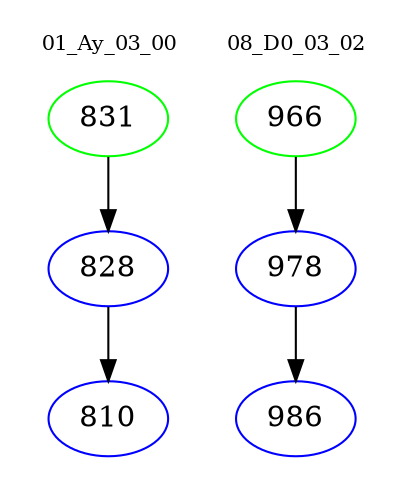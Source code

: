 digraph{
subgraph cluster_0 {
color = white
label = "01_Ay_03_00";
fontsize=10;
T0_831 [label="831", color="green"]
T0_831 -> T0_828 [color="black"]
T0_828 [label="828", color="blue"]
T0_828 -> T0_810 [color="black"]
T0_810 [label="810", color="blue"]
}
subgraph cluster_1 {
color = white
label = "08_D0_03_02";
fontsize=10;
T1_966 [label="966", color="green"]
T1_966 -> T1_978 [color="black"]
T1_978 [label="978", color="blue"]
T1_978 -> T1_986 [color="black"]
T1_986 [label="986", color="blue"]
}
}
